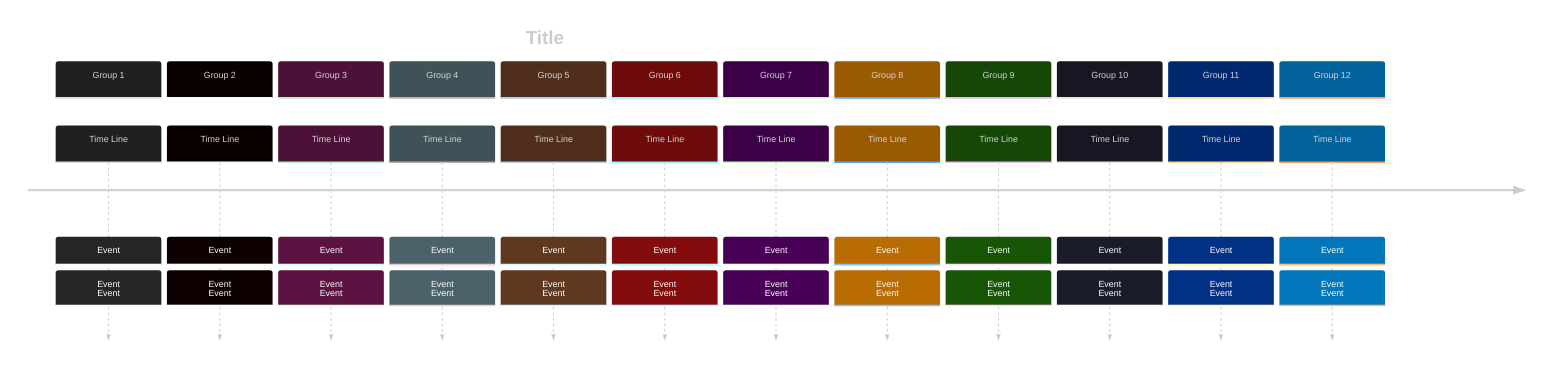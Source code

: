 %%{
  init: {
    'theme': 'dark'
  }
}%%
%% You can also use (neutral, dark, base, forest, default) in Theme
timeline
    title Title
    section Group 1
        Time Line: Event
                : Event<br>Event
    section Group 2
        Time Line: Event
                : Event<br>Event
    section Group 3
        Time Line: Event
                : Event<br>Event
    section Group 4
        Time Line: Event
                : Event<br>Event
    section Group 5
        Time Line: Event
                : Event<br>Event
    section Group 6
        Time Line: Event
                : Event<br>Event
    section Group 7
        Time Line: Event
                : Event<br>Event
    section Group 8
        Time Line: Event
                : Event<br>Event
    section Group 9
        Time Line: Event
                : Event<br>Event
    section Group 10
        Time Line: Event
                : Event<br>Event
    section Group 11
        Time Line: Event
                : Event<br>Event
    section Group 12
        Time Line: Event
                : Event<br>Event